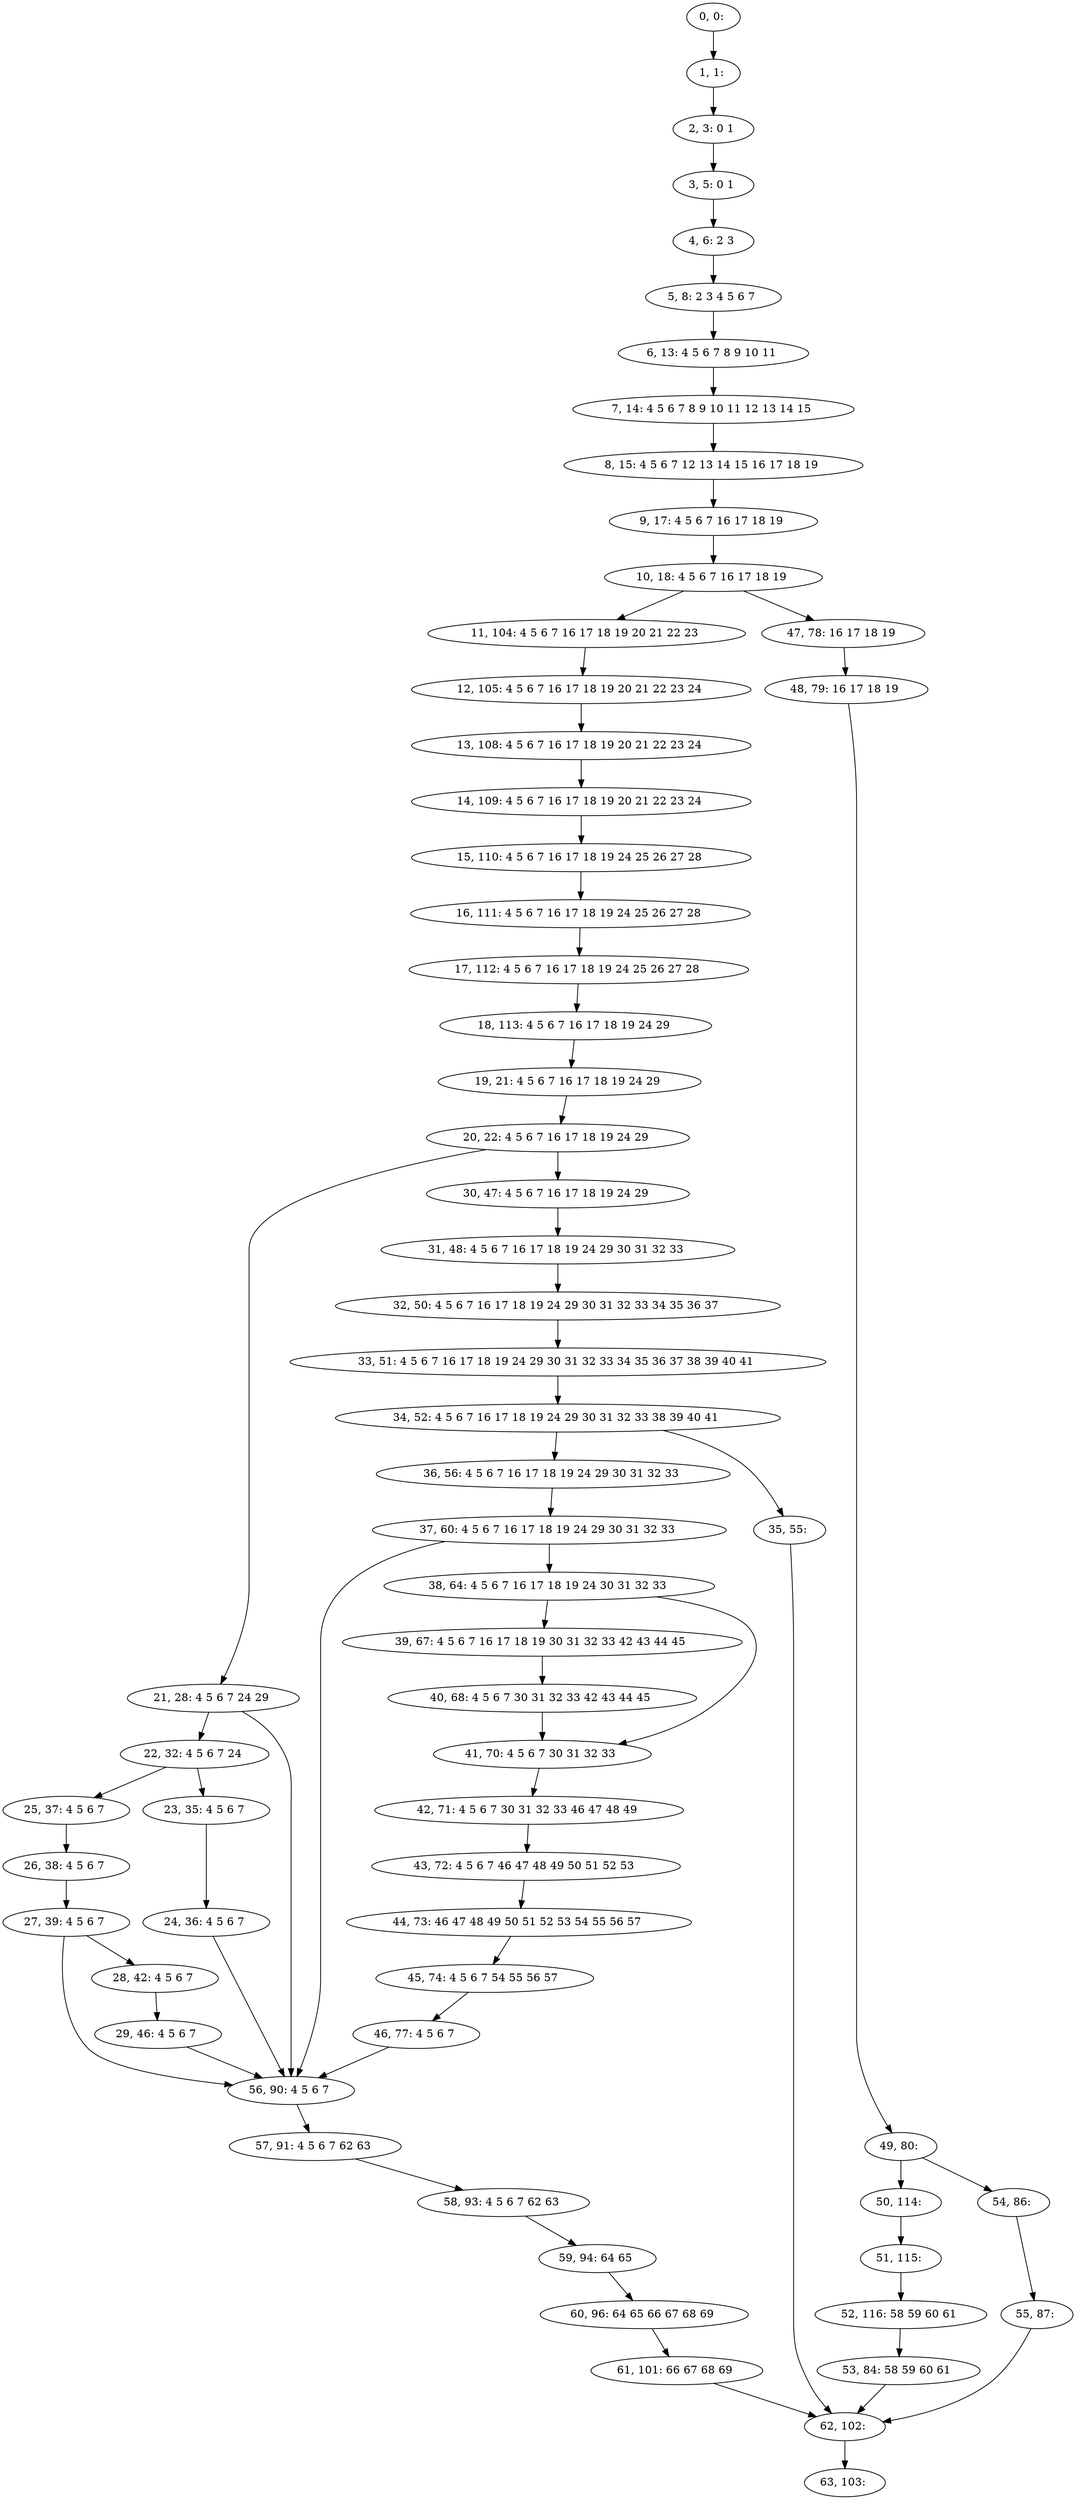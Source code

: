 digraph G {
0[label="0, 0: "];
1[label="1, 1: "];
2[label="2, 3: 0 1 "];
3[label="3, 5: 0 1 "];
4[label="4, 6: 2 3 "];
5[label="5, 8: 2 3 4 5 6 7 "];
6[label="6, 13: 4 5 6 7 8 9 10 11 "];
7[label="7, 14: 4 5 6 7 8 9 10 11 12 13 14 15 "];
8[label="8, 15: 4 5 6 7 12 13 14 15 16 17 18 19 "];
9[label="9, 17: 4 5 6 7 16 17 18 19 "];
10[label="10, 18: 4 5 6 7 16 17 18 19 "];
11[label="11, 104: 4 5 6 7 16 17 18 19 20 21 22 23 "];
12[label="12, 105: 4 5 6 7 16 17 18 19 20 21 22 23 24 "];
13[label="13, 108: 4 5 6 7 16 17 18 19 20 21 22 23 24 "];
14[label="14, 109: 4 5 6 7 16 17 18 19 20 21 22 23 24 "];
15[label="15, 110: 4 5 6 7 16 17 18 19 24 25 26 27 28 "];
16[label="16, 111: 4 5 6 7 16 17 18 19 24 25 26 27 28 "];
17[label="17, 112: 4 5 6 7 16 17 18 19 24 25 26 27 28 "];
18[label="18, 113: 4 5 6 7 16 17 18 19 24 29 "];
19[label="19, 21: 4 5 6 7 16 17 18 19 24 29 "];
20[label="20, 22: 4 5 6 7 16 17 18 19 24 29 "];
21[label="21, 28: 4 5 6 7 24 29 "];
22[label="22, 32: 4 5 6 7 24 "];
23[label="23, 35: 4 5 6 7 "];
24[label="24, 36: 4 5 6 7 "];
25[label="25, 37: 4 5 6 7 "];
26[label="26, 38: 4 5 6 7 "];
27[label="27, 39: 4 5 6 7 "];
28[label="28, 42: 4 5 6 7 "];
29[label="29, 46: 4 5 6 7 "];
30[label="30, 47: 4 5 6 7 16 17 18 19 24 29 "];
31[label="31, 48: 4 5 6 7 16 17 18 19 24 29 30 31 32 33 "];
32[label="32, 50: 4 5 6 7 16 17 18 19 24 29 30 31 32 33 34 35 36 37 "];
33[label="33, 51: 4 5 6 7 16 17 18 19 24 29 30 31 32 33 34 35 36 37 38 39 40 41 "];
34[label="34, 52: 4 5 6 7 16 17 18 19 24 29 30 31 32 33 38 39 40 41 "];
35[label="35, 55: "];
36[label="36, 56: 4 5 6 7 16 17 18 19 24 29 30 31 32 33 "];
37[label="37, 60: 4 5 6 7 16 17 18 19 24 29 30 31 32 33 "];
38[label="38, 64: 4 5 6 7 16 17 18 19 24 30 31 32 33 "];
39[label="39, 67: 4 5 6 7 16 17 18 19 30 31 32 33 42 43 44 45 "];
40[label="40, 68: 4 5 6 7 30 31 32 33 42 43 44 45 "];
41[label="41, 70: 4 5 6 7 30 31 32 33 "];
42[label="42, 71: 4 5 6 7 30 31 32 33 46 47 48 49 "];
43[label="43, 72: 4 5 6 7 46 47 48 49 50 51 52 53 "];
44[label="44, 73: 46 47 48 49 50 51 52 53 54 55 56 57 "];
45[label="45, 74: 4 5 6 7 54 55 56 57 "];
46[label="46, 77: 4 5 6 7 "];
47[label="47, 78: 16 17 18 19 "];
48[label="48, 79: 16 17 18 19 "];
49[label="49, 80: "];
50[label="50, 114: "];
51[label="51, 115: "];
52[label="52, 116: 58 59 60 61 "];
53[label="53, 84: 58 59 60 61 "];
54[label="54, 86: "];
55[label="55, 87: "];
56[label="56, 90: 4 5 6 7 "];
57[label="57, 91: 4 5 6 7 62 63 "];
58[label="58, 93: 4 5 6 7 62 63 "];
59[label="59, 94: 64 65 "];
60[label="60, 96: 64 65 66 67 68 69 "];
61[label="61, 101: 66 67 68 69 "];
62[label="62, 102: "];
63[label="63, 103: "];
0->1 ;
1->2 ;
2->3 ;
3->4 ;
4->5 ;
5->6 ;
6->7 ;
7->8 ;
8->9 ;
9->10 ;
10->11 ;
10->47 ;
11->12 ;
12->13 ;
13->14 ;
14->15 ;
15->16 ;
16->17 ;
17->18 ;
18->19 ;
19->20 ;
20->21 ;
20->30 ;
21->22 ;
21->56 ;
22->23 ;
22->25 ;
23->24 ;
24->56 ;
25->26 ;
26->27 ;
27->28 ;
27->56 ;
28->29 ;
29->56 ;
30->31 ;
31->32 ;
32->33 ;
33->34 ;
34->35 ;
34->36 ;
35->62 ;
36->37 ;
37->38 ;
37->56 ;
38->39 ;
38->41 ;
39->40 ;
40->41 ;
41->42 ;
42->43 ;
43->44 ;
44->45 ;
45->46 ;
46->56 ;
47->48 ;
48->49 ;
49->50 ;
49->54 ;
50->51 ;
51->52 ;
52->53 ;
53->62 ;
54->55 ;
55->62 ;
56->57 ;
57->58 ;
58->59 ;
59->60 ;
60->61 ;
61->62 ;
62->63 ;
}
